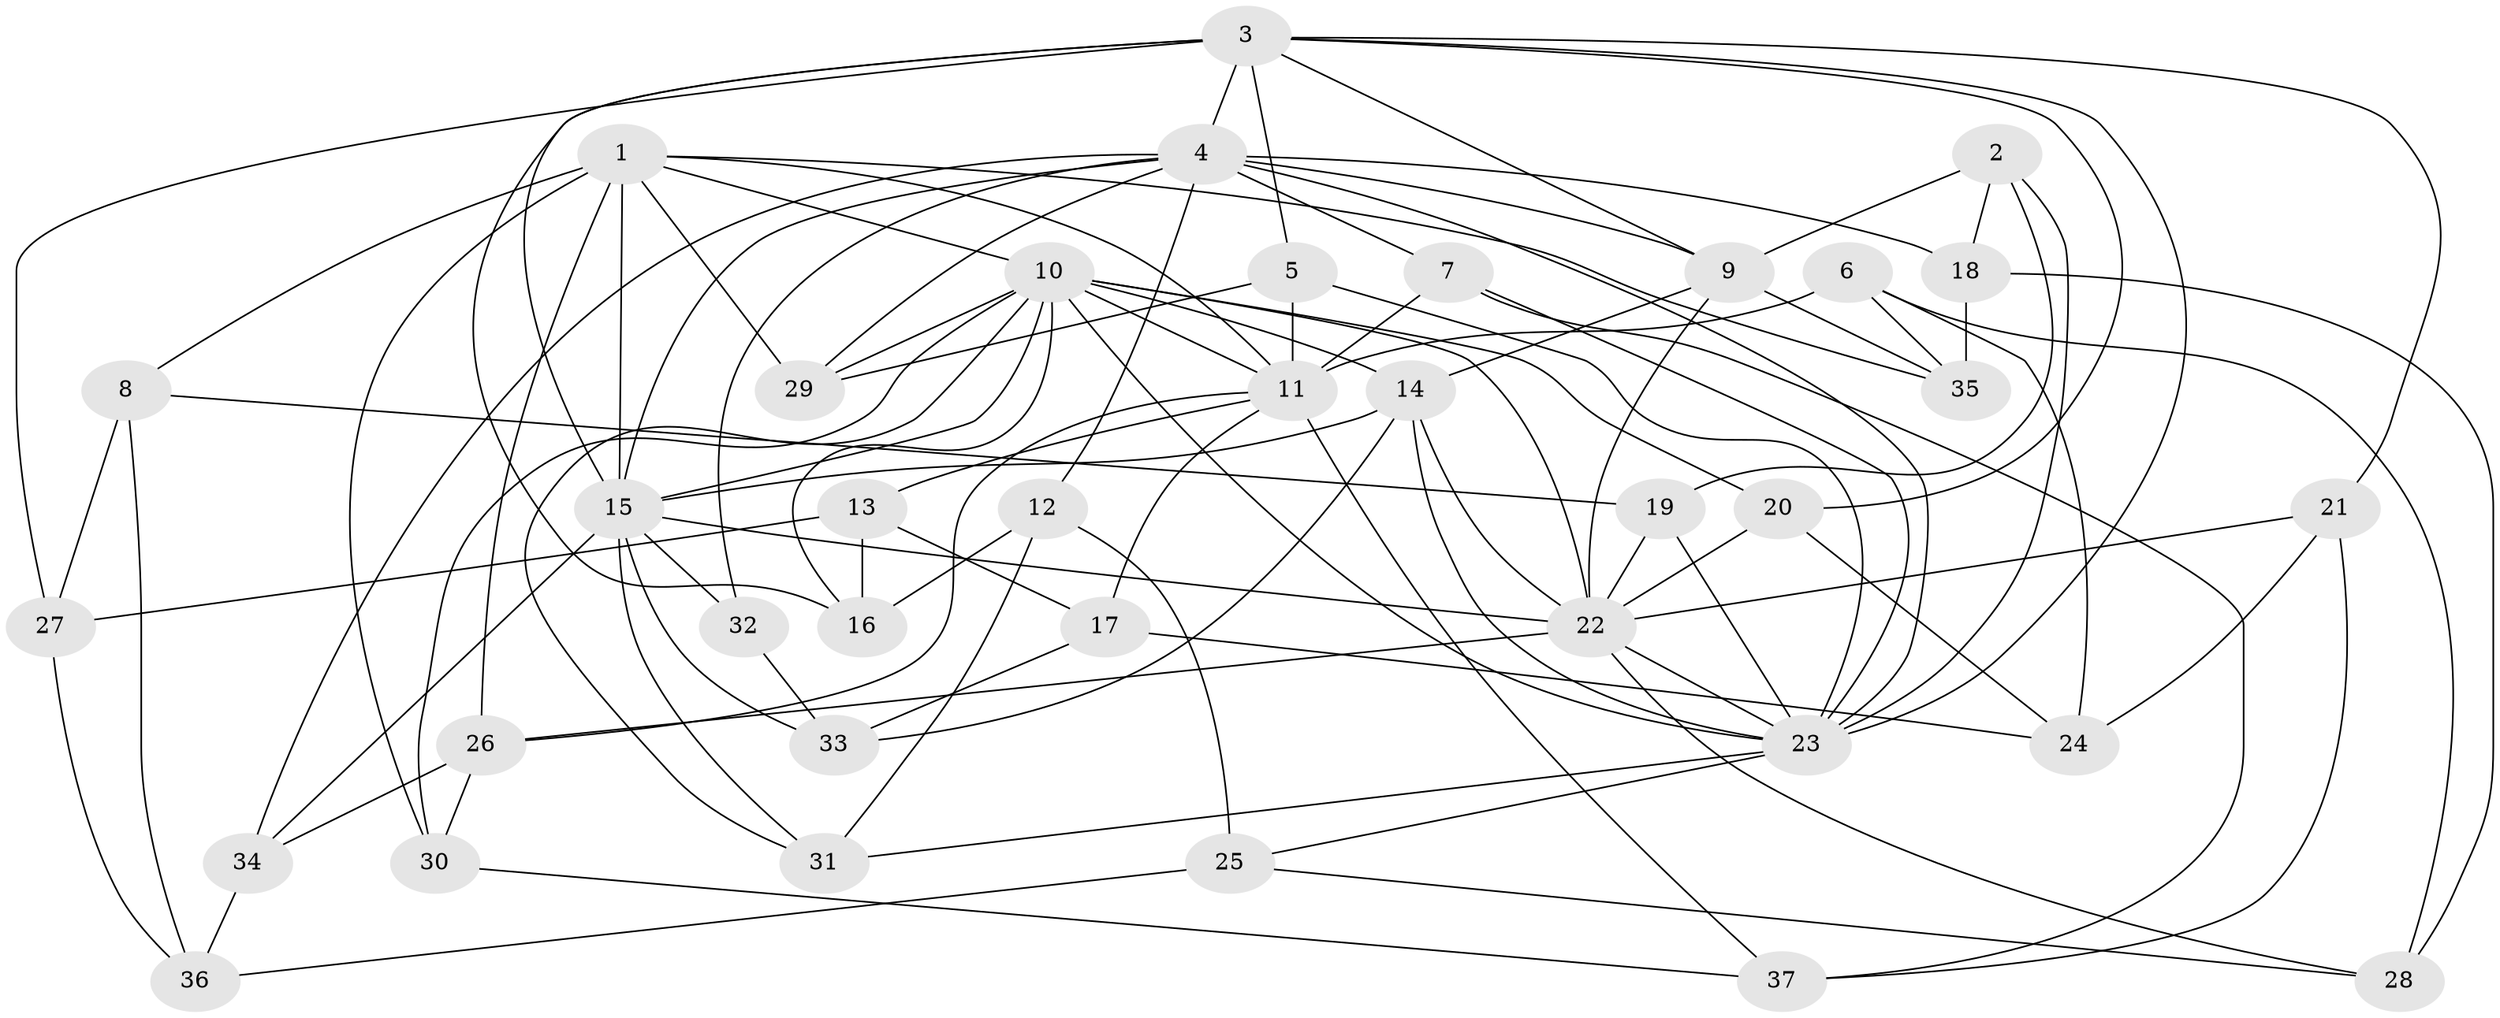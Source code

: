// original degree distribution, {4: 1.0}
// Generated by graph-tools (version 1.1) at 2025/38/03/09/25 02:38:16]
// undirected, 37 vertices, 99 edges
graph export_dot {
graph [start="1"]
  node [color=gray90,style=filled];
  1;
  2;
  3;
  4;
  5;
  6;
  7;
  8;
  9;
  10;
  11;
  12;
  13;
  14;
  15;
  16;
  17;
  18;
  19;
  20;
  21;
  22;
  23;
  24;
  25;
  26;
  27;
  28;
  29;
  30;
  31;
  32;
  33;
  34;
  35;
  36;
  37;
  1 -- 8 [weight=1.0];
  1 -- 10 [weight=1.0];
  1 -- 11 [weight=2.0];
  1 -- 15 [weight=2.0];
  1 -- 26 [weight=1.0];
  1 -- 29 [weight=1.0];
  1 -- 30 [weight=1.0];
  1 -- 35 [weight=1.0];
  2 -- 9 [weight=1.0];
  2 -- 18 [weight=1.0];
  2 -- 19 [weight=1.0];
  2 -- 23 [weight=1.0];
  3 -- 4 [weight=2.0];
  3 -- 5 [weight=1.0];
  3 -- 9 [weight=1.0];
  3 -- 15 [weight=1.0];
  3 -- 16 [weight=1.0];
  3 -- 20 [weight=1.0];
  3 -- 21 [weight=1.0];
  3 -- 23 [weight=1.0];
  3 -- 27 [weight=1.0];
  4 -- 7 [weight=1.0];
  4 -- 9 [weight=1.0];
  4 -- 12 [weight=1.0];
  4 -- 15 [weight=1.0];
  4 -- 18 [weight=1.0];
  4 -- 23 [weight=1.0];
  4 -- 29 [weight=1.0];
  4 -- 32 [weight=2.0];
  4 -- 34 [weight=1.0];
  5 -- 11 [weight=1.0];
  5 -- 23 [weight=1.0];
  5 -- 29 [weight=1.0];
  6 -- 11 [weight=1.0];
  6 -- 24 [weight=1.0];
  6 -- 28 [weight=1.0];
  6 -- 35 [weight=1.0];
  7 -- 11 [weight=1.0];
  7 -- 23 [weight=1.0];
  7 -- 37 [weight=1.0];
  8 -- 19 [weight=1.0];
  8 -- 27 [weight=1.0];
  8 -- 36 [weight=1.0];
  9 -- 14 [weight=3.0];
  9 -- 22 [weight=1.0];
  9 -- 35 [weight=1.0];
  10 -- 11 [weight=2.0];
  10 -- 14 [weight=1.0];
  10 -- 15 [weight=1.0];
  10 -- 16 [weight=1.0];
  10 -- 20 [weight=1.0];
  10 -- 22 [weight=1.0];
  10 -- 23 [weight=1.0];
  10 -- 29 [weight=1.0];
  10 -- 30 [weight=1.0];
  10 -- 31 [weight=1.0];
  11 -- 13 [weight=1.0];
  11 -- 17 [weight=1.0];
  11 -- 26 [weight=2.0];
  11 -- 37 [weight=1.0];
  12 -- 16 [weight=1.0];
  12 -- 25 [weight=1.0];
  12 -- 31 [weight=1.0];
  13 -- 16 [weight=1.0];
  13 -- 17 [weight=1.0];
  13 -- 27 [weight=1.0];
  14 -- 15 [weight=2.0];
  14 -- 22 [weight=1.0];
  14 -- 23 [weight=2.0];
  14 -- 33 [weight=1.0];
  15 -- 22 [weight=1.0];
  15 -- 31 [weight=1.0];
  15 -- 32 [weight=1.0];
  15 -- 33 [weight=1.0];
  15 -- 34 [weight=1.0];
  17 -- 24 [weight=1.0];
  17 -- 33 [weight=1.0];
  18 -- 28 [weight=1.0];
  18 -- 35 [weight=1.0];
  19 -- 22 [weight=1.0];
  19 -- 23 [weight=1.0];
  20 -- 22 [weight=1.0];
  20 -- 24 [weight=1.0];
  21 -- 22 [weight=1.0];
  21 -- 24 [weight=1.0];
  21 -- 37 [weight=1.0];
  22 -- 23 [weight=1.0];
  22 -- 26 [weight=1.0];
  22 -- 28 [weight=1.0];
  23 -- 25 [weight=1.0];
  23 -- 31 [weight=1.0];
  25 -- 28 [weight=1.0];
  25 -- 36 [weight=1.0];
  26 -- 30 [weight=1.0];
  26 -- 34 [weight=1.0];
  27 -- 36 [weight=1.0];
  30 -- 37 [weight=1.0];
  32 -- 33 [weight=1.0];
  34 -- 36 [weight=1.0];
}
